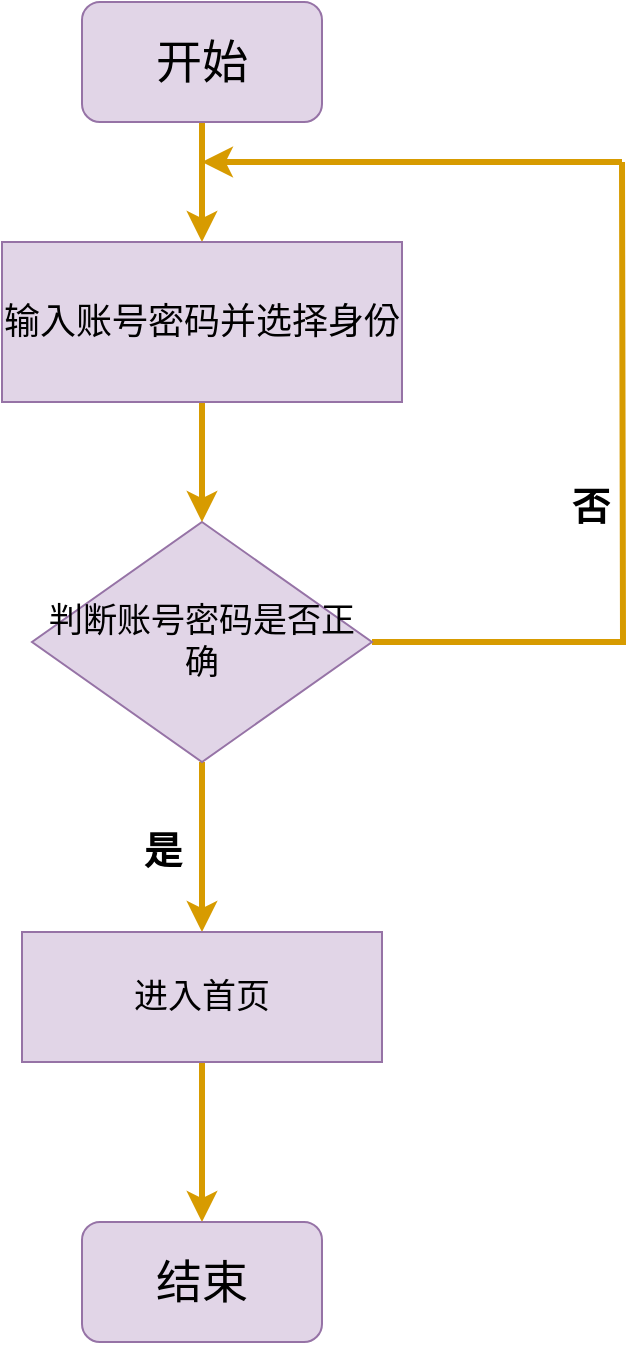 <mxfile version="21.2.9" type="github">
  <diagram name="第 1 页" id="nduQcAXbeCqZvqu2ekge">
    <mxGraphModel dx="841" dy="748" grid="1" gridSize="10" guides="1" tooltips="1" connect="1" arrows="1" fold="1" page="1" pageScale="1" pageWidth="827" pageHeight="1169" math="0" shadow="0">
      <root>
        <mxCell id="0" />
        <mxCell id="1" parent="0" />
        <mxCell id="EA2sOi3P0seFbjisausr-1" value="" style="edgeStyle=none;shape=connector;rounded=0;orthogonalLoop=1;jettySize=auto;html=1;labelBackgroundColor=default;strokeColor=#d79b00;strokeWidth=3;fontFamily=Times New Roman;fontSize=12;fontColor=default;endArrow=classic;fillColor=#ffe6cc;" edge="1" parent="1" source="EA2sOi3P0seFbjisausr-3" target="EA2sOi3P0seFbjisausr-9">
          <mxGeometry relative="1" as="geometry" />
        </mxCell>
        <mxCell id="EA2sOi3P0seFbjisausr-2" style="edgeStyle=orthogonalEdgeStyle;shape=connector;rounded=0;orthogonalLoop=1;jettySize=auto;html=1;exitX=1;exitY=0.5;exitDx=0;exitDy=0;labelBackgroundColor=default;strokeColor=#d79b00;strokeWidth=3;fontFamily=Times New Roman;fontSize=12;fontColor=default;endArrow=none;fillColor=#ffe6cc;endFill=0;" edge="1" parent="1" source="EA2sOi3P0seFbjisausr-3">
          <mxGeometry relative="1" as="geometry">
            <mxPoint x="430" y="200" as="targetPoint" />
          </mxGeometry>
        </mxCell>
        <mxCell id="EA2sOi3P0seFbjisausr-3" value="判断账号密码是否正确" style="rhombus;whiteSpace=wrap;html=1;fillColor=#e1d5e7;strokeColor=#9673a6;fontSize=17;" vertex="1" parent="1">
          <mxGeometry x="135" y="380" width="170" height="120" as="geometry" />
        </mxCell>
        <mxCell id="EA2sOi3P0seFbjisausr-4" style="rounded=0;orthogonalLoop=1;jettySize=auto;html=1;exitX=0.5;exitY=1;exitDx=0;exitDy=0;entryX=0.5;entryY=0;entryDx=0;entryDy=0;fontFamily=Times New Roman;fontSize=12;fontColor=default;fillColor=#ffe6cc;strokeColor=#d79b00;strokeWidth=3;" edge="1" parent="1" source="EA2sOi3P0seFbjisausr-5" target="EA2sOi3P0seFbjisausr-7">
          <mxGeometry relative="1" as="geometry" />
        </mxCell>
        <mxCell id="EA2sOi3P0seFbjisausr-5" value="开始" style="rounded=1;whiteSpace=wrap;html=1;fillColor=#e1d5e7;strokeColor=#9673a6;fontFamily=Times New Roman;fontSize=23;fontStyle=0" vertex="1" parent="1">
          <mxGeometry x="160" y="120" width="120" height="60" as="geometry" />
        </mxCell>
        <mxCell id="EA2sOi3P0seFbjisausr-6" style="edgeStyle=none;shape=connector;rounded=0;orthogonalLoop=1;jettySize=auto;html=1;exitX=0.5;exitY=1;exitDx=0;exitDy=0;entryX=0.5;entryY=0;entryDx=0;entryDy=0;labelBackgroundColor=default;strokeColor=#d79b00;strokeWidth=3;fontFamily=Times New Roman;fontSize=12;fontColor=default;endArrow=classic;fillColor=#ffe6cc;" edge="1" parent="1" source="EA2sOi3P0seFbjisausr-7" target="EA2sOi3P0seFbjisausr-3">
          <mxGeometry relative="1" as="geometry" />
        </mxCell>
        <mxCell id="EA2sOi3P0seFbjisausr-7" value="输入账号密码并选择身份" style="rounded=0;whiteSpace=wrap;html=1;strokeColor=#9673a6;fontFamily=Times New Roman;fontSize=18;fontColor=default;fillColor=#e1d5e7;" vertex="1" parent="1">
          <mxGeometry x="120" y="240" width="200" height="80" as="geometry" />
        </mxCell>
        <mxCell id="EA2sOi3P0seFbjisausr-8" value="" style="edgeStyle=none;shape=connector;rounded=0;orthogonalLoop=1;jettySize=auto;html=1;labelBackgroundColor=default;strokeColor=#d79b00;strokeWidth=3;fontFamily=Times New Roman;fontSize=12;fontColor=default;endArrow=classic;fillColor=#ffe6cc;entryX=0.5;entryY=0;entryDx=0;entryDy=0;" edge="1" parent="1" source="EA2sOi3P0seFbjisausr-9" target="EA2sOi3P0seFbjisausr-15">
          <mxGeometry relative="1" as="geometry">
            <mxPoint x="220" y="770" as="targetPoint" />
          </mxGeometry>
        </mxCell>
        <mxCell id="EA2sOi3P0seFbjisausr-9" value="进入首页" style="whiteSpace=wrap;html=1;fontSize=17;fillColor=#e1d5e7;strokeColor=#9673a6;" vertex="1" parent="1">
          <mxGeometry x="130" y="585" width="180" height="65" as="geometry" />
        </mxCell>
        <mxCell id="EA2sOi3P0seFbjisausr-10" value="是" style="text;html=1;align=center;verticalAlign=middle;resizable=0;points=[];autosize=1;strokeColor=none;fillColor=none;fontSize=19;fontFamily=Times New Roman;fontColor=default;fontStyle=1" vertex="1" parent="1">
          <mxGeometry x="180" y="525" width="40" height="40" as="geometry" />
        </mxCell>
        <mxCell id="EA2sOi3P0seFbjisausr-11" value="" style="endArrow=classic;html=1;rounded=0;labelBackgroundColor=default;strokeColor=#d79b00;strokeWidth=3;fontFamily=Times New Roman;fontSize=12;fontColor=default;fillColor=#ffe6cc;shape=connector;" edge="1" parent="1">
          <mxGeometry width="50" height="50" relative="1" as="geometry">
            <mxPoint x="430" y="200" as="sourcePoint" />
            <mxPoint x="220" y="200" as="targetPoint" />
          </mxGeometry>
        </mxCell>
        <mxCell id="EA2sOi3P0seFbjisausr-12" value="否" style="text;html=1;align=center;verticalAlign=middle;resizable=0;points=[];autosize=1;strokeColor=none;fillColor=none;fontSize=19;fontFamily=Times New Roman;fontColor=default;strokeWidth=3;fontStyle=1" vertex="1" parent="1">
          <mxGeometry x="394" y="353" width="40" height="40" as="geometry" />
        </mxCell>
        <mxCell id="EA2sOi3P0seFbjisausr-15" value="结束" style="rounded=1;whiteSpace=wrap;html=1;fontSize=23;fillColor=#e1d5e7;strokeColor=#9673a6;" vertex="1" parent="1">
          <mxGeometry x="160" y="730" width="120" height="60" as="geometry" />
        </mxCell>
      </root>
    </mxGraphModel>
  </diagram>
</mxfile>
